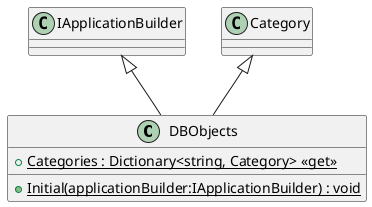 @startuml
class DBObjects {
    + {static} Initial(applicationBuilder:IApplicationBuilder) : void
    + {static} Categories : Dictionary<string, Category> <<get>>
}
IApplicationBuilder <|-- DBObjects
Category <|-- DBObjects
@enduml
